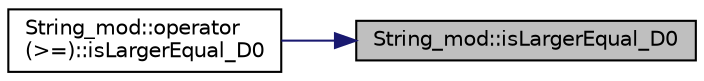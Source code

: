digraph "String_mod::isLargerEqual_D0"
{
 // LATEX_PDF_SIZE
  edge [fontname="Helvetica",fontsize="10",labelfontname="Helvetica",labelfontsize="10"];
  node [fontname="Helvetica",fontsize="10",shape=record];
  rankdir="RL";
  Node1 [label="String_mod::isLargerEqual_D0",height=0.2,width=0.4,color="black", fillcolor="grey75", style="filled", fontcolor="black",tooltip=" "];
  Node1 -> Node2 [dir="back",color="midnightblue",fontsize="10",style="solid",fontname="Helvetica"];
  Node2 [label="String_mod::operator\l(\>=)::isLargerEqual_D0",height=0.2,width=0.4,color="black", fillcolor="white", style="filled",URL="$interfaceString__mod_1_1operator_07_4_0a_08.html#a58e57408de508e6b9a0c0d307ca29128",tooltip=" "];
}
